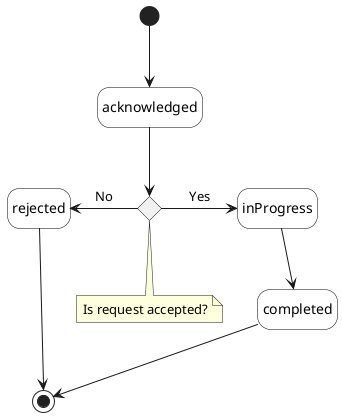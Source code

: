 @startuml cancelPerformanceJobStates

'skinparam Linetype polyline
'skinparam Linetype ortho
skinparam state {
    BackgroundColor White
    BorderColor Black
}
hide empty description

'''decisions'''
state request_accepted <<choice>> 
 note bottom of request_accepted : Is request accepted?

''' diagram'''
[*] -d-> acknowledged

acknowledged -d-> request_accepted

request_accepted -l-> rejected: No

request_accepted -r-> inProgress: Yes

inProgress -d-> completed

rejected -d-> [*]
completed -d-> [*]

@enduml